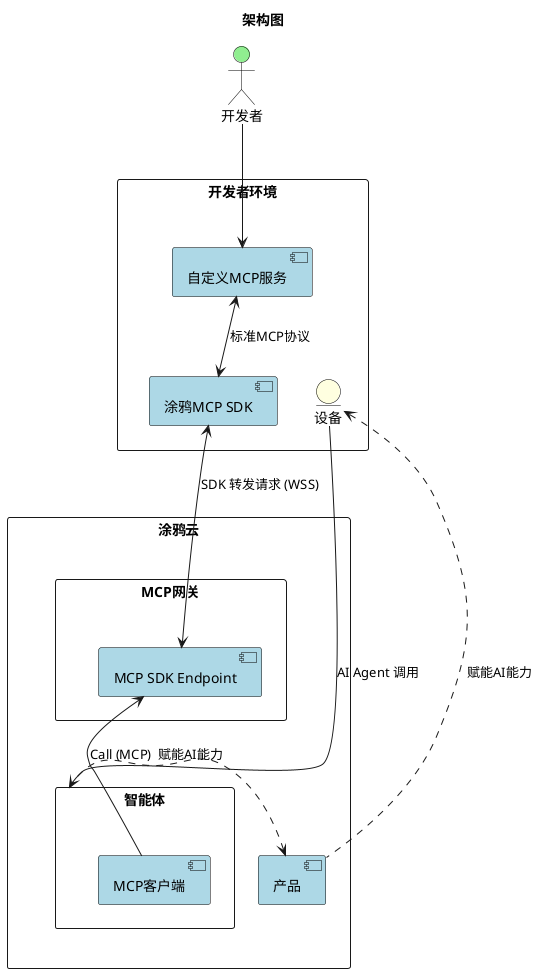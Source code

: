 @startuml
title 架构图

top to bottom direction

skinparam packageStyle rectangle
skinparam component {
    BackgroundColor lightblue
    BorderColor black
}
skinparam actor {
    BackgroundColor lightgreen
    BorderColor black
}

skinparam entity {
    BackgroundColor lightyellow
    BorderColor black
}

actor "开发者" as developer

package "开发者环境" as developerEnv {
    component "自定义MCP服务" as CustomMCP
    component "涂鸦MCP SDK" as TuyaMCPSDK 
    entity "设备" as TuyaDevice
}
developer --> CustomMCP

CustomMCP -[hidden]down-> TuyaMCPSDK
TuyaMCPSDK -[hidden]left-> TuyaDevice

CustomMCP <--> TuyaMCPSDK : 标准MCP协议

package "涂鸦云" as tuya {
    package "MCP网关" as TuyaMCPGateway {
        component "MCP SDK Endpoint" as TuyaCustomMCPEndpoint
    }

    component "产品" as TuyaProduct

    package "智能体" as TuyaAgent {
        component "MCP客户端" as TuyaMCPClient
    }


}

TuyaMCPGateway -[hidden]down-> TuyaAgent
TuyaAgent -[hidden]left-> TuyaProduct

developerEnv -[hidden]down-> tuya

TuyaMCPSDK <-right-> TuyaCustomMCPEndpoint : SDK 转发请求 (WSS)


TuyaProduct -up..> TuyaDevice : 赋能AI能力 

TuyaAgent ..> TuyaProduct : 赋能AI能力

TuyaDevice --> TuyaAgent : AI Agent 调用
TuyaMCPClient --> TuyaCustomMCPEndpoint : Call (MCP)


@enduml
